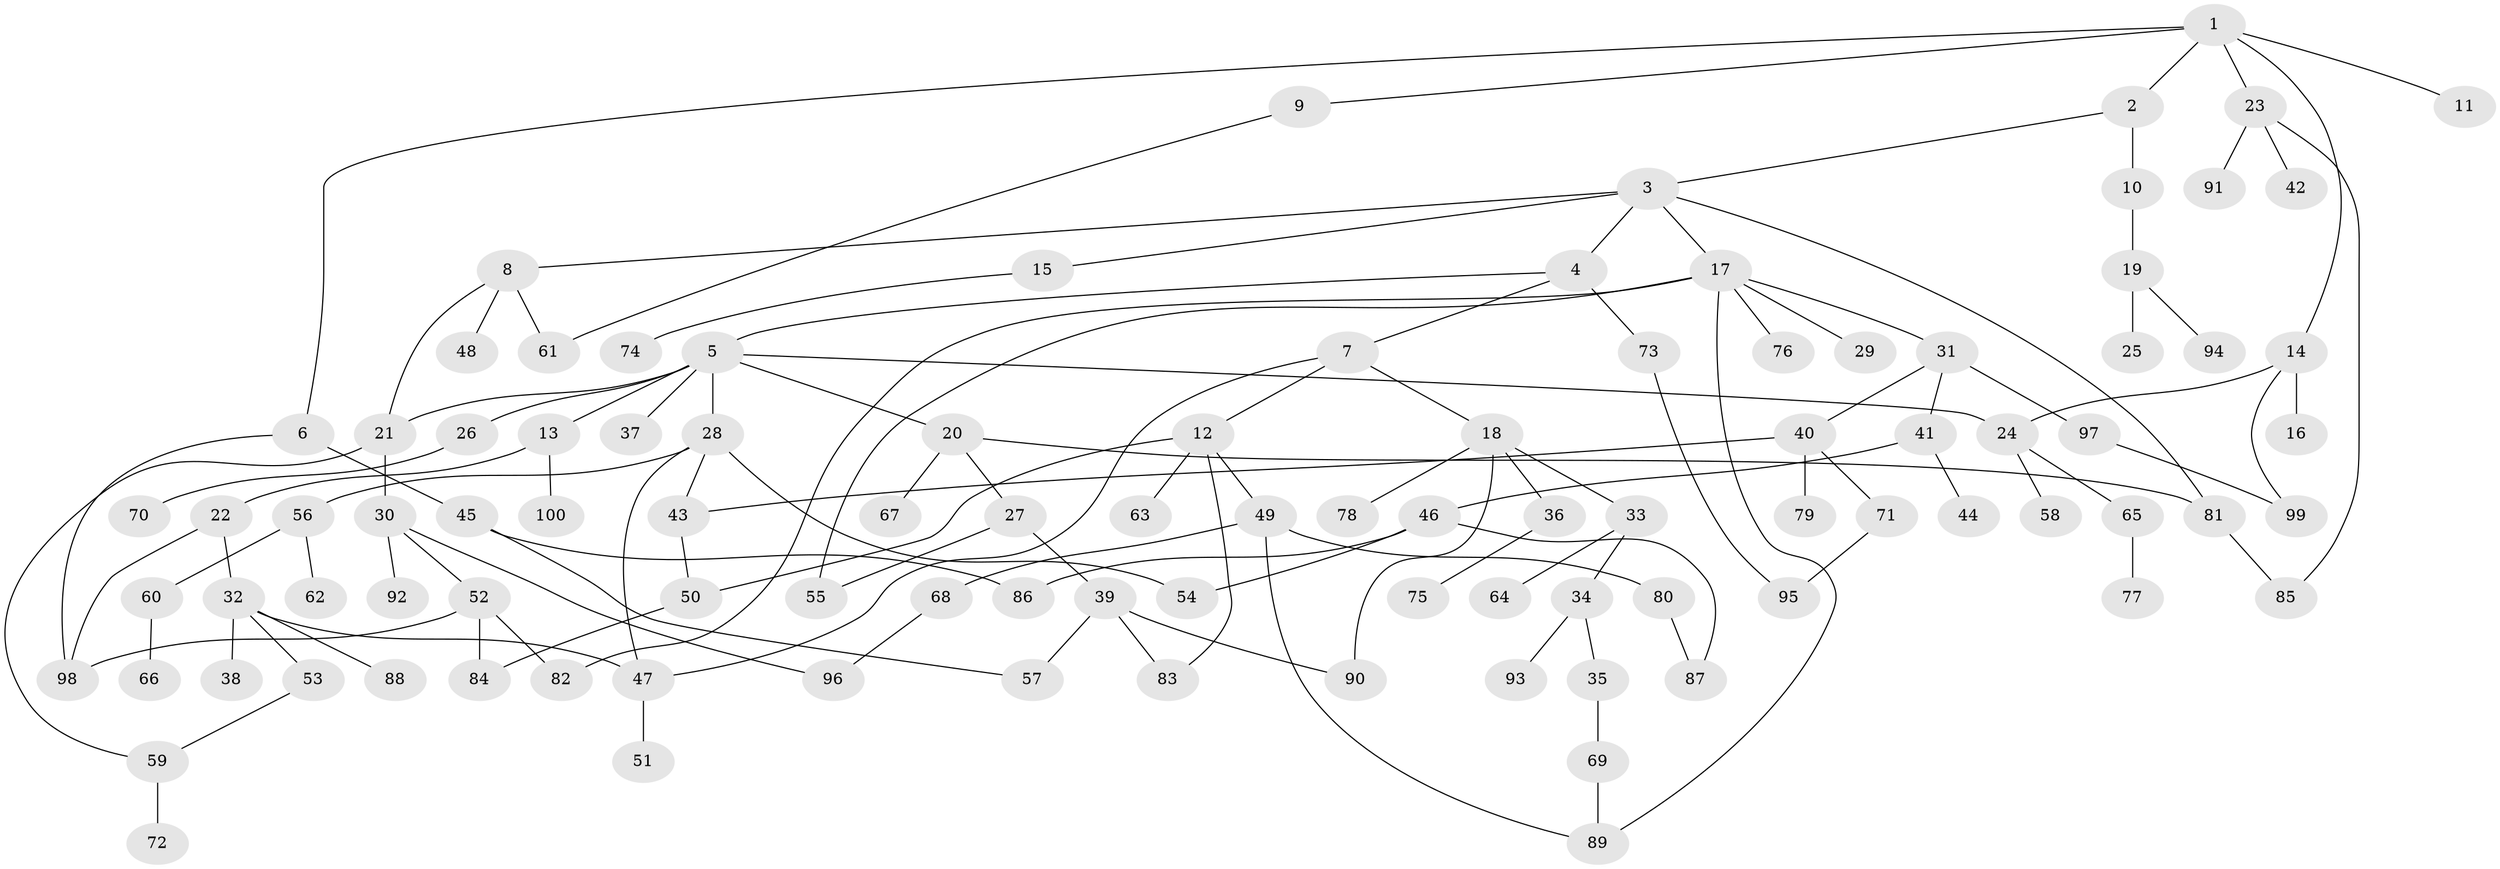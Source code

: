 // Generated by graph-tools (version 1.1) at 2025/38/02/21/25 10:38:51]
// undirected, 100 vertices, 125 edges
graph export_dot {
graph [start="1"]
  node [color=gray90,style=filled];
  1;
  2;
  3;
  4;
  5;
  6;
  7;
  8;
  9;
  10;
  11;
  12;
  13;
  14;
  15;
  16;
  17;
  18;
  19;
  20;
  21;
  22;
  23;
  24;
  25;
  26;
  27;
  28;
  29;
  30;
  31;
  32;
  33;
  34;
  35;
  36;
  37;
  38;
  39;
  40;
  41;
  42;
  43;
  44;
  45;
  46;
  47;
  48;
  49;
  50;
  51;
  52;
  53;
  54;
  55;
  56;
  57;
  58;
  59;
  60;
  61;
  62;
  63;
  64;
  65;
  66;
  67;
  68;
  69;
  70;
  71;
  72;
  73;
  74;
  75;
  76;
  77;
  78;
  79;
  80;
  81;
  82;
  83;
  84;
  85;
  86;
  87;
  88;
  89;
  90;
  91;
  92;
  93;
  94;
  95;
  96;
  97;
  98;
  99;
  100;
  1 -- 2;
  1 -- 6;
  1 -- 9;
  1 -- 11;
  1 -- 14;
  1 -- 23;
  2 -- 3;
  2 -- 10;
  3 -- 4;
  3 -- 8;
  3 -- 15;
  3 -- 17;
  3 -- 81;
  4 -- 5;
  4 -- 7;
  4 -- 73;
  5 -- 13;
  5 -- 20;
  5 -- 26;
  5 -- 28;
  5 -- 37;
  5 -- 21;
  5 -- 24;
  6 -- 45;
  6 -- 98;
  7 -- 12;
  7 -- 18;
  7 -- 47;
  8 -- 21;
  8 -- 48;
  8 -- 61;
  9 -- 61;
  10 -- 19;
  12 -- 49;
  12 -- 63;
  12 -- 83;
  12 -- 50;
  13 -- 22;
  13 -- 100;
  14 -- 16;
  14 -- 24;
  14 -- 99;
  15 -- 74;
  17 -- 29;
  17 -- 31;
  17 -- 55;
  17 -- 76;
  17 -- 89;
  17 -- 82;
  18 -- 33;
  18 -- 36;
  18 -- 78;
  18 -- 90;
  19 -- 25;
  19 -- 94;
  20 -- 27;
  20 -- 67;
  20 -- 81;
  21 -- 30;
  21 -- 59;
  22 -- 32;
  22 -- 98;
  23 -- 42;
  23 -- 85;
  23 -- 91;
  24 -- 58;
  24 -- 65;
  26 -- 70;
  27 -- 39;
  27 -- 55;
  28 -- 54;
  28 -- 56;
  28 -- 43;
  28 -- 47;
  30 -- 52;
  30 -- 92;
  30 -- 96;
  31 -- 40;
  31 -- 41;
  31 -- 97;
  32 -- 38;
  32 -- 47;
  32 -- 53;
  32 -- 88;
  33 -- 34;
  33 -- 64;
  34 -- 35;
  34 -- 93;
  35 -- 69;
  36 -- 75;
  39 -- 57;
  39 -- 83;
  39 -- 90;
  40 -- 43;
  40 -- 71;
  40 -- 79;
  41 -- 44;
  41 -- 46;
  43 -- 50;
  45 -- 86;
  45 -- 57;
  46 -- 87;
  46 -- 86;
  46 -- 54;
  47 -- 51;
  49 -- 68;
  49 -- 80;
  49 -- 89;
  50 -- 84;
  52 -- 82;
  52 -- 84;
  52 -- 98;
  53 -- 59;
  56 -- 60;
  56 -- 62;
  59 -- 72;
  60 -- 66;
  65 -- 77;
  68 -- 96;
  69 -- 89;
  71 -- 95;
  73 -- 95;
  80 -- 87;
  81 -- 85;
  97 -- 99;
}
